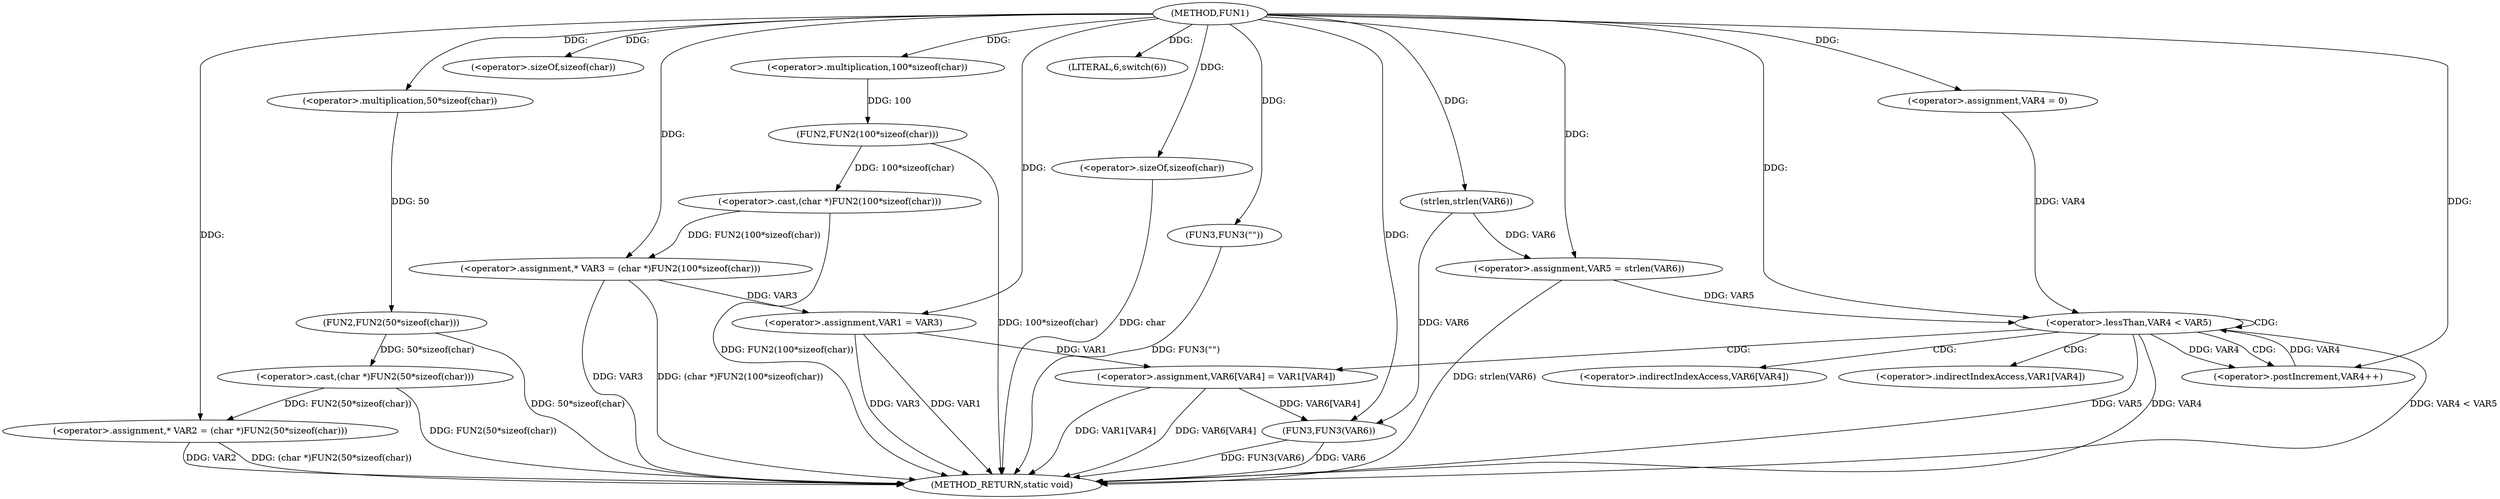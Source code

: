 digraph FUN1 {  
"1000100" [label = "(METHOD,FUN1)" ]
"1000162" [label = "(METHOD_RETURN,static void)" ]
"1000104" [label = "(<operator>.assignment,* VAR2 = (char *)FUN2(50*sizeof(char)))" ]
"1000106" [label = "(<operator>.cast,(char *)FUN2(50*sizeof(char)))" ]
"1000108" [label = "(FUN2,FUN2(50*sizeof(char)))" ]
"1000109" [label = "(<operator>.multiplication,50*sizeof(char))" ]
"1000111" [label = "(<operator>.sizeOf,sizeof(char))" ]
"1000114" [label = "(<operator>.assignment,* VAR3 = (char *)FUN2(100*sizeof(char)))" ]
"1000116" [label = "(<operator>.cast,(char *)FUN2(100*sizeof(char)))" ]
"1000118" [label = "(FUN2,FUN2(100*sizeof(char)))" ]
"1000119" [label = "(<operator>.multiplication,100*sizeof(char))" ]
"1000121" [label = "(<operator>.sizeOf,sizeof(char))" ]
"1000124" [label = "(LITERAL,6,switch(6))" ]
"1000127" [label = "(<operator>.assignment,VAR1 = VAR3)" ]
"1000132" [label = "(FUN3,FUN3(\"\"))" ]
"1000139" [label = "(<operator>.assignment,VAR5 = strlen(VAR6))" ]
"1000141" [label = "(strlen,strlen(VAR6))" ]
"1000144" [label = "(<operator>.assignment,VAR4 = 0)" ]
"1000147" [label = "(<operator>.lessThan,VAR4 < VAR5)" ]
"1000150" [label = "(<operator>.postIncrement,VAR4++)" ]
"1000153" [label = "(<operator>.assignment,VAR6[VAR4] = VAR1[VAR4])" ]
"1000160" [label = "(FUN3,FUN3(VAR6))" ]
"1000154" [label = "(<operator>.indirectIndexAccess,VAR6[VAR4])" ]
"1000157" [label = "(<operator>.indirectIndexAccess,VAR1[VAR4])" ]
  "1000106" -> "1000162"  [ label = "DDG: FUN2(50*sizeof(char))"] 
  "1000153" -> "1000162"  [ label = "DDG: VAR1[VAR4]"] 
  "1000104" -> "1000162"  [ label = "DDG: VAR2"] 
  "1000116" -> "1000162"  [ label = "DDG: FUN2(100*sizeof(char))"] 
  "1000153" -> "1000162"  [ label = "DDG: VAR6[VAR4]"] 
  "1000121" -> "1000162"  [ label = "DDG: char"] 
  "1000127" -> "1000162"  [ label = "DDG: VAR1"] 
  "1000118" -> "1000162"  [ label = "DDG: 100*sizeof(char)"] 
  "1000160" -> "1000162"  [ label = "DDG: FUN3(VAR6)"] 
  "1000132" -> "1000162"  [ label = "DDG: FUN3(\"\")"] 
  "1000139" -> "1000162"  [ label = "DDG: strlen(VAR6)"] 
  "1000127" -> "1000162"  [ label = "DDG: VAR3"] 
  "1000114" -> "1000162"  [ label = "DDG: VAR3"] 
  "1000147" -> "1000162"  [ label = "DDG: VAR5"] 
  "1000147" -> "1000162"  [ label = "DDG: VAR4"] 
  "1000147" -> "1000162"  [ label = "DDG: VAR4 < VAR5"] 
  "1000160" -> "1000162"  [ label = "DDG: VAR6"] 
  "1000114" -> "1000162"  [ label = "DDG: (char *)FUN2(100*sizeof(char))"] 
  "1000104" -> "1000162"  [ label = "DDG: (char *)FUN2(50*sizeof(char))"] 
  "1000108" -> "1000162"  [ label = "DDG: 50*sizeof(char)"] 
  "1000106" -> "1000104"  [ label = "DDG: FUN2(50*sizeof(char))"] 
  "1000100" -> "1000104"  [ label = "DDG: "] 
  "1000108" -> "1000106"  [ label = "DDG: 50*sizeof(char)"] 
  "1000109" -> "1000108"  [ label = "DDG: 50"] 
  "1000100" -> "1000109"  [ label = "DDG: "] 
  "1000100" -> "1000111"  [ label = "DDG: "] 
  "1000116" -> "1000114"  [ label = "DDG: FUN2(100*sizeof(char))"] 
  "1000100" -> "1000114"  [ label = "DDG: "] 
  "1000118" -> "1000116"  [ label = "DDG: 100*sizeof(char)"] 
  "1000119" -> "1000118"  [ label = "DDG: 100"] 
  "1000100" -> "1000119"  [ label = "DDG: "] 
  "1000100" -> "1000121"  [ label = "DDG: "] 
  "1000100" -> "1000124"  [ label = "DDG: "] 
  "1000114" -> "1000127"  [ label = "DDG: VAR3"] 
  "1000100" -> "1000127"  [ label = "DDG: "] 
  "1000100" -> "1000132"  [ label = "DDG: "] 
  "1000141" -> "1000139"  [ label = "DDG: VAR6"] 
  "1000100" -> "1000139"  [ label = "DDG: "] 
  "1000100" -> "1000141"  [ label = "DDG: "] 
  "1000100" -> "1000144"  [ label = "DDG: "] 
  "1000150" -> "1000147"  [ label = "DDG: VAR4"] 
  "1000144" -> "1000147"  [ label = "DDG: VAR4"] 
  "1000100" -> "1000147"  [ label = "DDG: "] 
  "1000139" -> "1000147"  [ label = "DDG: VAR5"] 
  "1000147" -> "1000150"  [ label = "DDG: VAR4"] 
  "1000100" -> "1000150"  [ label = "DDG: "] 
  "1000127" -> "1000153"  [ label = "DDG: VAR1"] 
  "1000141" -> "1000160"  [ label = "DDG: VAR6"] 
  "1000153" -> "1000160"  [ label = "DDG: VAR6[VAR4]"] 
  "1000100" -> "1000160"  [ label = "DDG: "] 
  "1000147" -> "1000154"  [ label = "CDG: "] 
  "1000147" -> "1000147"  [ label = "CDG: "] 
  "1000147" -> "1000153"  [ label = "CDG: "] 
  "1000147" -> "1000150"  [ label = "CDG: "] 
  "1000147" -> "1000157"  [ label = "CDG: "] 
}
